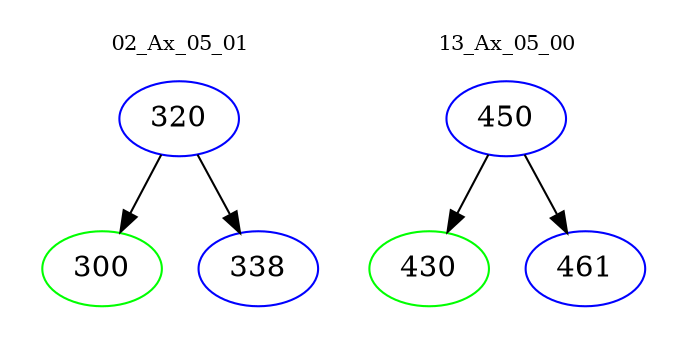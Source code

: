 digraph{
subgraph cluster_0 {
color = white
label = "02_Ax_05_01";
fontsize=10;
T0_320 [label="320", color="blue"]
T0_320 -> T0_300 [color="black"]
T0_300 [label="300", color="green"]
T0_320 -> T0_338 [color="black"]
T0_338 [label="338", color="blue"]
}
subgraph cluster_1 {
color = white
label = "13_Ax_05_00";
fontsize=10;
T1_450 [label="450", color="blue"]
T1_450 -> T1_430 [color="black"]
T1_430 [label="430", color="green"]
T1_450 -> T1_461 [color="black"]
T1_461 [label="461", color="blue"]
}
}

